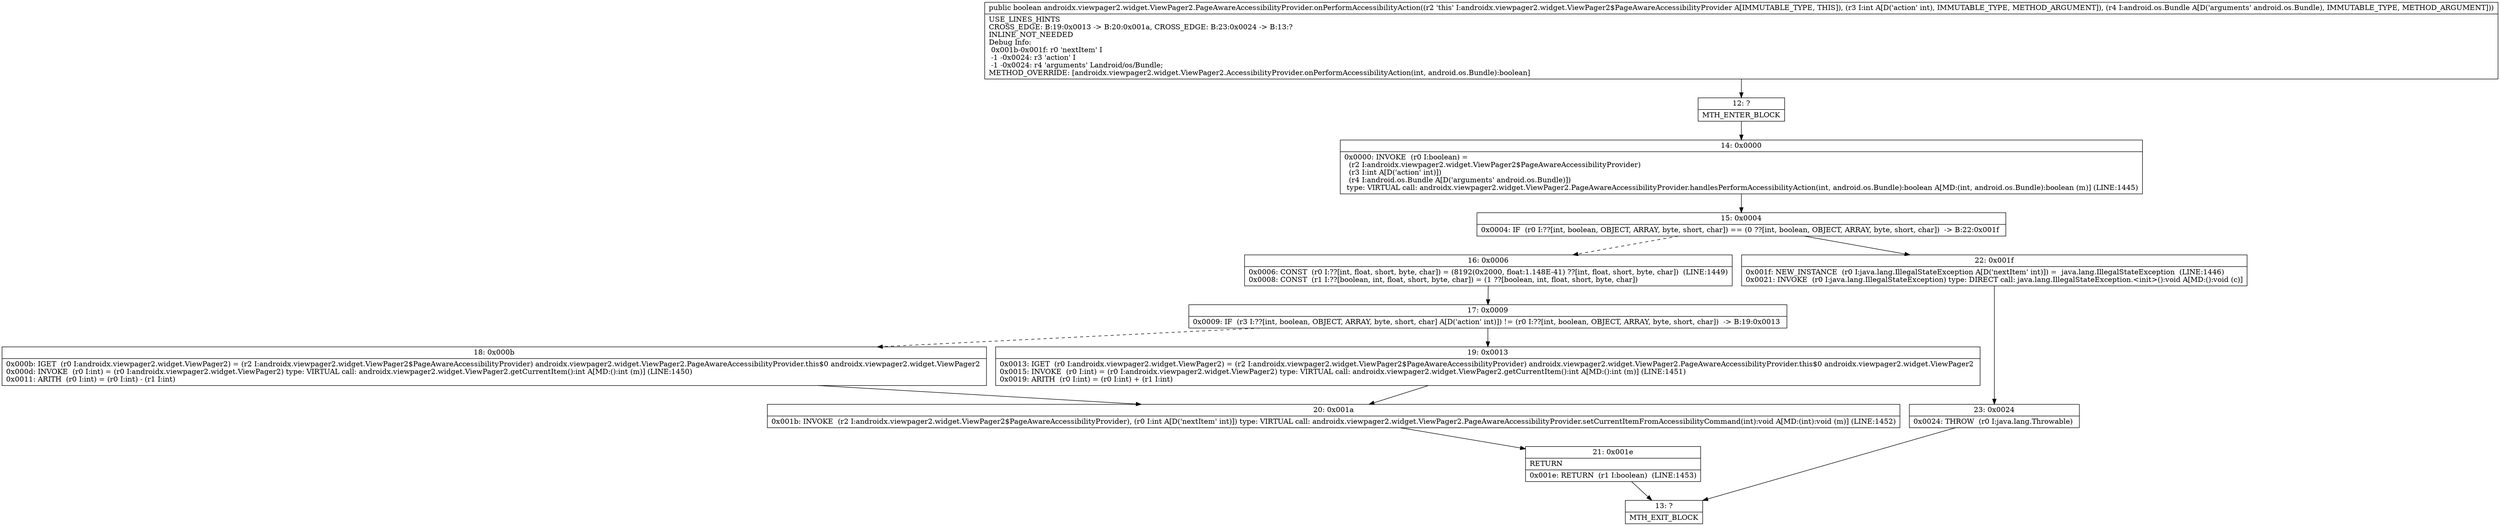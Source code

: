 digraph "CFG forandroidx.viewpager2.widget.ViewPager2.PageAwareAccessibilityProvider.onPerformAccessibilityAction(ILandroid\/os\/Bundle;)Z" {
Node_12 [shape=record,label="{12\:\ ?|MTH_ENTER_BLOCK\l}"];
Node_14 [shape=record,label="{14\:\ 0x0000|0x0000: INVOKE  (r0 I:boolean) = \l  (r2 I:androidx.viewpager2.widget.ViewPager2$PageAwareAccessibilityProvider)\l  (r3 I:int A[D('action' int)])\l  (r4 I:android.os.Bundle A[D('arguments' android.os.Bundle)])\l type: VIRTUAL call: androidx.viewpager2.widget.ViewPager2.PageAwareAccessibilityProvider.handlesPerformAccessibilityAction(int, android.os.Bundle):boolean A[MD:(int, android.os.Bundle):boolean (m)] (LINE:1445)\l}"];
Node_15 [shape=record,label="{15\:\ 0x0004|0x0004: IF  (r0 I:??[int, boolean, OBJECT, ARRAY, byte, short, char]) == (0 ??[int, boolean, OBJECT, ARRAY, byte, short, char])  \-\> B:22:0x001f \l}"];
Node_16 [shape=record,label="{16\:\ 0x0006|0x0006: CONST  (r0 I:??[int, float, short, byte, char]) = (8192(0x2000, float:1.148E\-41) ??[int, float, short, byte, char])  (LINE:1449)\l0x0008: CONST  (r1 I:??[boolean, int, float, short, byte, char]) = (1 ??[boolean, int, float, short, byte, char]) \l}"];
Node_17 [shape=record,label="{17\:\ 0x0009|0x0009: IF  (r3 I:??[int, boolean, OBJECT, ARRAY, byte, short, char] A[D('action' int)]) != (r0 I:??[int, boolean, OBJECT, ARRAY, byte, short, char])  \-\> B:19:0x0013 \l}"];
Node_18 [shape=record,label="{18\:\ 0x000b|0x000b: IGET  (r0 I:androidx.viewpager2.widget.ViewPager2) = (r2 I:androidx.viewpager2.widget.ViewPager2$PageAwareAccessibilityProvider) androidx.viewpager2.widget.ViewPager2.PageAwareAccessibilityProvider.this$0 androidx.viewpager2.widget.ViewPager2 \l0x000d: INVOKE  (r0 I:int) = (r0 I:androidx.viewpager2.widget.ViewPager2) type: VIRTUAL call: androidx.viewpager2.widget.ViewPager2.getCurrentItem():int A[MD:():int (m)] (LINE:1450)\l0x0011: ARITH  (r0 I:int) = (r0 I:int) \- (r1 I:int) \l}"];
Node_20 [shape=record,label="{20\:\ 0x001a|0x001b: INVOKE  (r2 I:androidx.viewpager2.widget.ViewPager2$PageAwareAccessibilityProvider), (r0 I:int A[D('nextItem' int)]) type: VIRTUAL call: androidx.viewpager2.widget.ViewPager2.PageAwareAccessibilityProvider.setCurrentItemFromAccessibilityCommand(int):void A[MD:(int):void (m)] (LINE:1452)\l}"];
Node_21 [shape=record,label="{21\:\ 0x001e|RETURN\l|0x001e: RETURN  (r1 I:boolean)  (LINE:1453)\l}"];
Node_13 [shape=record,label="{13\:\ ?|MTH_EXIT_BLOCK\l}"];
Node_19 [shape=record,label="{19\:\ 0x0013|0x0013: IGET  (r0 I:androidx.viewpager2.widget.ViewPager2) = (r2 I:androidx.viewpager2.widget.ViewPager2$PageAwareAccessibilityProvider) androidx.viewpager2.widget.ViewPager2.PageAwareAccessibilityProvider.this$0 androidx.viewpager2.widget.ViewPager2 \l0x0015: INVOKE  (r0 I:int) = (r0 I:androidx.viewpager2.widget.ViewPager2) type: VIRTUAL call: androidx.viewpager2.widget.ViewPager2.getCurrentItem():int A[MD:():int (m)] (LINE:1451)\l0x0019: ARITH  (r0 I:int) = (r0 I:int) + (r1 I:int) \l}"];
Node_22 [shape=record,label="{22\:\ 0x001f|0x001f: NEW_INSTANCE  (r0 I:java.lang.IllegalStateException A[D('nextItem' int)]) =  java.lang.IllegalStateException  (LINE:1446)\l0x0021: INVOKE  (r0 I:java.lang.IllegalStateException) type: DIRECT call: java.lang.IllegalStateException.\<init\>():void A[MD:():void (c)]\l}"];
Node_23 [shape=record,label="{23\:\ 0x0024|0x0024: THROW  (r0 I:java.lang.Throwable) \l}"];
MethodNode[shape=record,label="{public boolean androidx.viewpager2.widget.ViewPager2.PageAwareAccessibilityProvider.onPerformAccessibilityAction((r2 'this' I:androidx.viewpager2.widget.ViewPager2$PageAwareAccessibilityProvider A[IMMUTABLE_TYPE, THIS]), (r3 I:int A[D('action' int), IMMUTABLE_TYPE, METHOD_ARGUMENT]), (r4 I:android.os.Bundle A[D('arguments' android.os.Bundle), IMMUTABLE_TYPE, METHOD_ARGUMENT]))  | USE_LINES_HINTS\lCROSS_EDGE: B:19:0x0013 \-\> B:20:0x001a, CROSS_EDGE: B:23:0x0024 \-\> B:13:?\lINLINE_NOT_NEEDED\lDebug Info:\l  0x001b\-0x001f: r0 'nextItem' I\l  \-1 \-0x0024: r3 'action' I\l  \-1 \-0x0024: r4 'arguments' Landroid\/os\/Bundle;\lMETHOD_OVERRIDE: [androidx.viewpager2.widget.ViewPager2.AccessibilityProvider.onPerformAccessibilityAction(int, android.os.Bundle):boolean]\l}"];
MethodNode -> Node_12;Node_12 -> Node_14;
Node_14 -> Node_15;
Node_15 -> Node_16[style=dashed];
Node_15 -> Node_22;
Node_16 -> Node_17;
Node_17 -> Node_18[style=dashed];
Node_17 -> Node_19;
Node_18 -> Node_20;
Node_20 -> Node_21;
Node_21 -> Node_13;
Node_19 -> Node_20;
Node_22 -> Node_23;
Node_23 -> Node_13;
}

